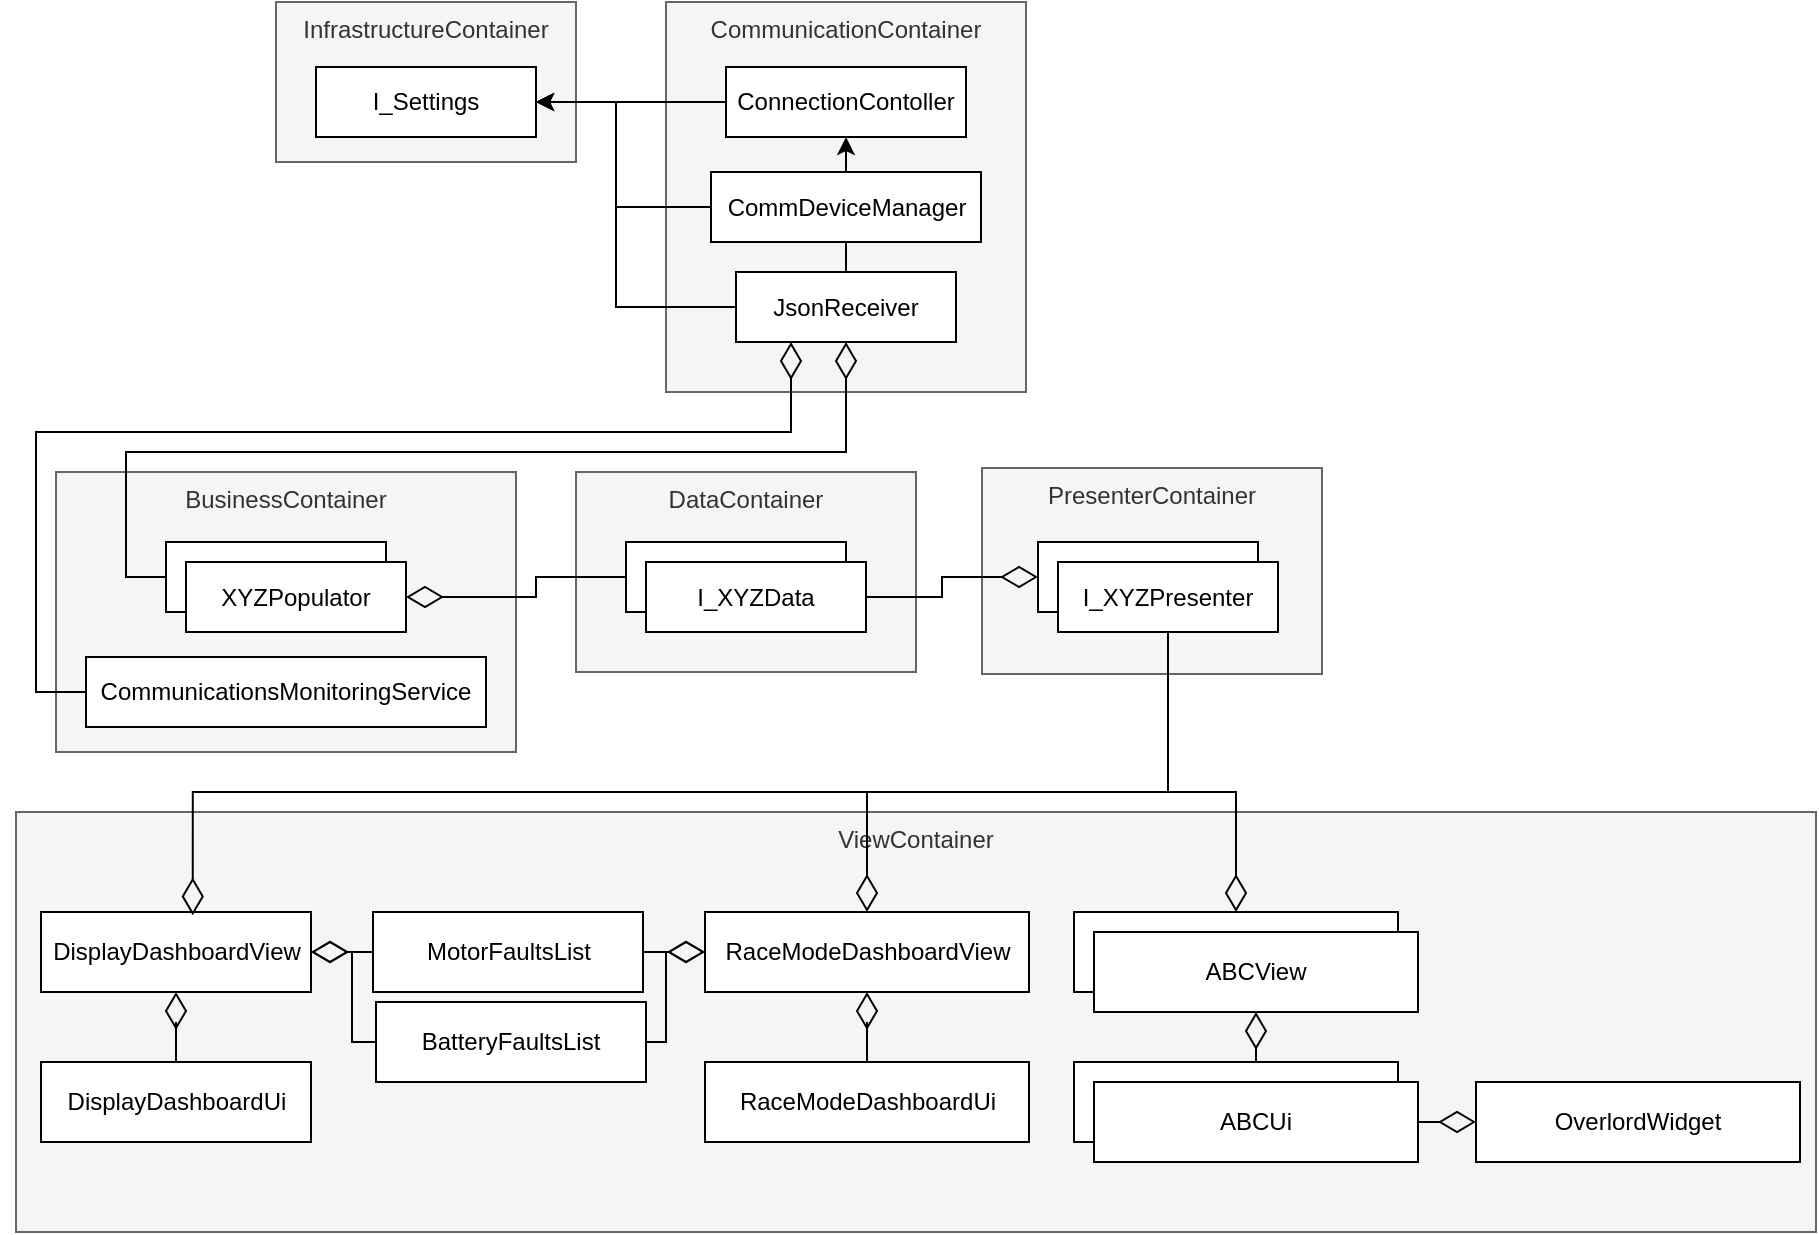 <mxfile version="12.3.2" type="device" pages="1"><diagram id="DML2jZhu7mvry0NGc8mZ" name="Page-1"><mxGraphModel dx="2096" dy="658" grid="1" gridSize="10" guides="1" tooltips="1" connect="1" arrows="1" fold="1" page="1" pageScale="1" pageWidth="827" pageHeight="1169" math="0" shadow="0"><root><mxCell id="0"/><mxCell id="1" parent="0"/><mxCell id="hUSz8SJLqEEkkujAUEay-1" value="InfrastructureContainer" style="rounded=0;whiteSpace=wrap;html=1;fillColor=#f5f5f5;strokeColor=#666666;fontColor=#333333;verticalAlign=top;" parent="1" vertex="1"><mxGeometry x="60" y="95" width="150" height="80" as="geometry"/></mxCell><mxCell id="hUSz8SJLqEEkkujAUEay-2" value="DataContainer" style="rounded=0;whiteSpace=wrap;html=1;fillColor=#f5f5f5;strokeColor=#666666;fontColor=#333333;verticalAlign=top;" parent="1" vertex="1"><mxGeometry x="210" y="330" width="170" height="100" as="geometry"/></mxCell><mxCell id="hUSz8SJLqEEkkujAUEay-3" value="BusinessContainer" style="rounded=0;whiteSpace=wrap;html=1;fillColor=#f5f5f5;strokeColor=#666666;fontColor=#333333;verticalAlign=top;" parent="1" vertex="1"><mxGeometry x="-50" y="330" width="230" height="140" as="geometry"/></mxCell><mxCell id="hUSz8SJLqEEkkujAUEay-4" value="PresenterContainer" style="rounded=0;whiteSpace=wrap;html=1;fillColor=#f5f5f5;strokeColor=#666666;fontColor=#333333;verticalAlign=top;" parent="1" vertex="1"><mxGeometry x="413" y="328" width="170" height="103" as="geometry"/></mxCell><mxCell id="hUSz8SJLqEEkkujAUEay-5" value="ViewContainer" style="rounded=0;whiteSpace=wrap;html=1;fillColor=#f5f5f5;strokeColor=#666666;fontColor=#333333;verticalAlign=top;" parent="1" vertex="1"><mxGeometry x="-70" y="500" width="900" height="210" as="geometry"/></mxCell><mxCell id="hUSz8SJLqEEkkujAUEay-6" value="CommunicationContainer" style="rounded=0;whiteSpace=wrap;html=1;fillColor=#f5f5f5;strokeColor=#666666;fontColor=#333333;verticalAlign=top;" parent="1" vertex="1"><mxGeometry x="255" y="95" width="180" height="195" as="geometry"/></mxCell><mxCell id="hUSz8SJLqEEkkujAUEay-33" style="edgeStyle=orthogonalEdgeStyle;rounded=0;orthogonalLoop=1;jettySize=auto;html=1;exitX=0;exitY=0.5;exitDx=0;exitDy=0;entryX=1;entryY=0.5;entryDx=0;entryDy=0;endArrow=classic;endFill=1;endSize=6;" parent="1" source="hUSz8SJLqEEkkujAUEay-7" target="hUSz8SJLqEEkkujAUEay-8" edge="1"><mxGeometry relative="1" as="geometry"><Array as="points"><mxPoint x="230" y="248"/><mxPoint x="230" y="145"/></Array></mxGeometry></mxCell><mxCell id="hUSz8SJLqEEkkujAUEay-37" style="edgeStyle=orthogonalEdgeStyle;rounded=0;orthogonalLoop=1;jettySize=auto;html=1;exitX=0.5;exitY=0;exitDx=0;exitDy=0;entryX=0.5;entryY=1;entryDx=0;entryDy=0;endArrow=none;endFill=0;endSize=16;" parent="1" source="hUSz8SJLqEEkkujAUEay-7" target="hUSz8SJLqEEkkujAUEay-10" edge="1"><mxGeometry relative="1" as="geometry"/></mxCell><mxCell id="hUSz8SJLqEEkkujAUEay-7" value="JsonReceiver" style="rounded=0;whiteSpace=wrap;html=1;" parent="1" vertex="1"><mxGeometry x="290" y="230" width="110" height="35" as="geometry"/></mxCell><mxCell id="hUSz8SJLqEEkkujAUEay-8" value="I_Settings" style="rounded=0;whiteSpace=wrap;html=1;" parent="1" vertex="1"><mxGeometry x="80" y="127.5" width="110" height="35" as="geometry"/></mxCell><mxCell id="hUSz8SJLqEEkkujAUEay-29" style="edgeStyle=orthogonalEdgeStyle;rounded=0;orthogonalLoop=1;jettySize=auto;html=1;exitX=0;exitY=0.5;exitDx=0;exitDy=0;entryX=1;entryY=0.5;entryDx=0;entryDy=0;endArrow=classic;endFill=1;endSize=6;" parent="1" source="hUSz8SJLqEEkkujAUEay-9" target="hUSz8SJLqEEkkujAUEay-8" edge="1"><mxGeometry relative="1" as="geometry"/></mxCell><mxCell id="hUSz8SJLqEEkkujAUEay-9" value="ConnectionContoller" style="rounded=0;whiteSpace=wrap;html=1;" parent="1" vertex="1"><mxGeometry x="285" y="127.5" width="120" height="35" as="geometry"/></mxCell><mxCell id="hUSz8SJLqEEkkujAUEay-30" style="edgeStyle=orthogonalEdgeStyle;rounded=0;orthogonalLoop=1;jettySize=auto;html=1;exitX=0.5;exitY=0;exitDx=0;exitDy=0;entryX=0.5;entryY=1;entryDx=0;entryDy=0;endArrow=classic;endFill=1;endSize=6;" parent="1" source="hUSz8SJLqEEkkujAUEay-10" target="hUSz8SJLqEEkkujAUEay-9" edge="1"><mxGeometry relative="1" as="geometry"/></mxCell><mxCell id="hUSz8SJLqEEkkujAUEay-31" style="edgeStyle=orthogonalEdgeStyle;rounded=0;orthogonalLoop=1;jettySize=auto;html=1;exitX=0;exitY=0.5;exitDx=0;exitDy=0;entryX=1;entryY=0.5;entryDx=0;entryDy=0;endArrow=classic;endFill=1;endSize=6;" parent="1" source="hUSz8SJLqEEkkujAUEay-10" target="hUSz8SJLqEEkkujAUEay-8" edge="1"><mxGeometry relative="1" as="geometry"><Array as="points"><mxPoint x="230" y="198"/><mxPoint x="230" y="145"/></Array></mxGeometry></mxCell><mxCell id="hUSz8SJLqEEkkujAUEay-10" value="CommDeviceManager" style="rounded=0;whiteSpace=wrap;html=1;" parent="1" vertex="1"><mxGeometry x="277.5" y="180" width="135" height="35" as="geometry"/></mxCell><mxCell id="hUSz8SJLqEEkkujAUEay-47" style="edgeStyle=orthogonalEdgeStyle;rounded=0;orthogonalLoop=1;jettySize=auto;html=1;exitX=0;exitY=0.5;exitDx=0;exitDy=0;endArrow=diamondThin;endFill=0;endSize=16;" parent="1" source="hUSz8SJLqEEkkujAUEay-11" target="hUSz8SJLqEEkkujAUEay-7" edge="1"><mxGeometry relative="1" as="geometry"/></mxCell><mxCell id="hUSz8SJLqEEkkujAUEay-11" value="XYZPopulator" style="rounded=0;whiteSpace=wrap;html=1;" parent="1" vertex="1"><mxGeometry x="5" y="365" width="110" height="35" as="geometry"/></mxCell><mxCell id="hUSz8SJLqEEkkujAUEay-43" style="edgeStyle=orthogonalEdgeStyle;rounded=0;orthogonalLoop=1;jettySize=auto;html=1;exitX=0;exitY=0.5;exitDx=0;exitDy=0;entryX=1;entryY=0.5;entryDx=0;entryDy=0;endArrow=diamondThin;endFill=0;endSize=16;" parent="1" source="hUSz8SJLqEEkkujAUEay-12" target="hUSz8SJLqEEkkujAUEay-16" edge="1"><mxGeometry relative="1" as="geometry"><Array as="points"><mxPoint x="190" y="383"/><mxPoint x="190" y="393"/></Array></mxGeometry></mxCell><mxCell id="hUSz8SJLqEEkkujAUEay-12" value="I_XYZData" style="rounded=0;whiteSpace=wrap;html=1;" parent="1" vertex="1"><mxGeometry x="235" y="365" width="110" height="35" as="geometry"/></mxCell><mxCell id="hUSz8SJLqEEkkujAUEay-13" value="I_XYZPresenter" style="rounded=0;whiteSpace=wrap;html=1;" parent="1" vertex="1"><mxGeometry x="441" y="365" width="110" height="35" as="geometry"/></mxCell><mxCell id="hUSz8SJLqEEkkujAUEay-15" value="DisplayDashboardView" style="rounded=0;whiteSpace=wrap;html=1;" parent="1" vertex="1"><mxGeometry x="-57.5" y="550" width="135" height="40" as="geometry"/></mxCell><mxCell id="hUSz8SJLqEEkkujAUEay-16" value="XYZPopulator" style="rounded=0;whiteSpace=wrap;html=1;" parent="1" vertex="1"><mxGeometry x="15" y="375" width="110" height="35" as="geometry"/></mxCell><mxCell id="hUSz8SJLqEEkkujAUEay-44" style="edgeStyle=orthogonalEdgeStyle;rounded=0;orthogonalLoop=1;jettySize=auto;html=1;exitX=1;exitY=0.5;exitDx=0;exitDy=0;entryX=0;entryY=0.5;entryDx=0;entryDy=0;endArrow=diamondThin;endFill=0;endSize=16;" parent="1" source="hUSz8SJLqEEkkujAUEay-17" target="hUSz8SJLqEEkkujAUEay-13" edge="1"><mxGeometry relative="1" as="geometry"/></mxCell><mxCell id="hUSz8SJLqEEkkujAUEay-17" value="I_XYZData" style="rounded=0;whiteSpace=wrap;html=1;" parent="1" vertex="1"><mxGeometry x="245" y="375" width="110" height="35" as="geometry"/></mxCell><mxCell id="hUSz8SJLqEEkkujAUEay-54" style="edgeStyle=orthogonalEdgeStyle;rounded=0;orthogonalLoop=1;jettySize=auto;html=1;exitX=0.5;exitY=1;exitDx=0;exitDy=0;entryX=0.5;entryY=0;entryDx=0;entryDy=0;endArrow=diamondThin;endFill=0;endSize=16;" parent="1" source="hUSz8SJLqEEkkujAUEay-18" target="hUSz8SJLqEEkkujAUEay-22" edge="1"><mxGeometry relative="1" as="geometry"><Array as="points"><mxPoint x="506" y="490"/><mxPoint x="356" y="490"/></Array></mxGeometry></mxCell><mxCell id="hUSz8SJLqEEkkujAUEay-56" style="edgeStyle=orthogonalEdgeStyle;rounded=0;orthogonalLoop=1;jettySize=auto;html=1;exitX=0.5;exitY=1;exitDx=0;exitDy=0;entryX=0.5;entryY=0;entryDx=0;entryDy=0;endArrow=diamondThin;endFill=0;endSize=16;" parent="1" source="hUSz8SJLqEEkkujAUEay-18" target="hUSz8SJLqEEkkujAUEay-23" edge="1"><mxGeometry relative="1" as="geometry"><Array as="points"><mxPoint x="506" y="490"/><mxPoint x="540" y="490"/></Array></mxGeometry></mxCell><mxCell id="hUSz8SJLqEEkkujAUEay-71" style="edgeStyle=orthogonalEdgeStyle;rounded=0;orthogonalLoop=1;jettySize=auto;html=1;exitX=0.5;exitY=1;exitDx=0;exitDy=0;entryX=0.562;entryY=0.042;entryDx=0;entryDy=0;entryPerimeter=0;endArrow=diamondThin;endFill=0;endSize=16;" parent="1" source="hUSz8SJLqEEkkujAUEay-18" target="hUSz8SJLqEEkkujAUEay-15" edge="1"><mxGeometry relative="1" as="geometry"><Array as="points"><mxPoint x="506" y="490"/><mxPoint x="18" y="490"/></Array></mxGeometry></mxCell><mxCell id="hUSz8SJLqEEkkujAUEay-18" value="I_XYZPresenter" style="rounded=0;whiteSpace=wrap;html=1;" parent="1" vertex="1"><mxGeometry x="451" y="375" width="110" height="35" as="geometry"/></mxCell><mxCell id="K9wCR-ZxICSK--cfTmbq-6" style="edgeStyle=orthogonalEdgeStyle;rounded=0;orthogonalLoop=1;jettySize=auto;html=1;exitX=0.5;exitY=0;exitDx=0;exitDy=0;endArrow=diamondThin;endFill=0;endSize=16;" edge="1" parent="1" source="hUSz8SJLqEEkkujAUEay-19" target="hUSz8SJLqEEkkujAUEay-22"><mxGeometry relative="1" as="geometry"/></mxCell><mxCell id="hUSz8SJLqEEkkujAUEay-19" value="RaceModeDashboardUi" style="rounded=0;whiteSpace=wrap;html=1;" parent="1" vertex="1"><mxGeometry x="274.5" y="625" width="162" height="40" as="geometry"/></mxCell><mxCell id="K9wCR-ZxICSK--cfTmbq-5" style="edgeStyle=orthogonalEdgeStyle;rounded=0;orthogonalLoop=1;jettySize=auto;html=1;exitX=0.5;exitY=0;exitDx=0;exitDy=0;entryX=0.5;entryY=1;entryDx=0;entryDy=0;endArrow=diamondThin;endFill=0;endSize=16;" edge="1" parent="1" source="hUSz8SJLqEEkkujAUEay-20" target="hUSz8SJLqEEkkujAUEay-25"><mxGeometry relative="1" as="geometry"/></mxCell><mxCell id="hUSz8SJLqEEkkujAUEay-20" value="XYZUi" style="rounded=0;whiteSpace=wrap;html=1;" parent="1" vertex="1"><mxGeometry x="459" y="625" width="162" height="40" as="geometry"/></mxCell><mxCell id="K9wCR-ZxICSK--cfTmbq-7" style="edgeStyle=orthogonalEdgeStyle;rounded=0;orthogonalLoop=1;jettySize=auto;html=1;exitX=0.5;exitY=0;exitDx=0;exitDy=0;endArrow=diamondThin;endFill=0;endSize=16;" edge="1" parent="1" source="hUSz8SJLqEEkkujAUEay-21" target="hUSz8SJLqEEkkujAUEay-15"><mxGeometry relative="1" as="geometry"/></mxCell><mxCell id="hUSz8SJLqEEkkujAUEay-21" value="DisplayDashboardUi" style="rounded=0;whiteSpace=wrap;html=1;" parent="1" vertex="1"><mxGeometry x="-57.5" y="625" width="135" height="40" as="geometry"/></mxCell><mxCell id="hUSz8SJLqEEkkujAUEay-22" value="RaceModeDashboardView" style="rounded=0;whiteSpace=wrap;html=1;" parent="1" vertex="1"><mxGeometry x="274.5" y="550" width="162" height="40" as="geometry"/></mxCell><mxCell id="hUSz8SJLqEEkkujAUEay-23" value="XYZView" style="rounded=0;whiteSpace=wrap;html=1;" parent="1" vertex="1"><mxGeometry x="459" y="550" width="162" height="40" as="geometry"/></mxCell><mxCell id="K9wCR-ZxICSK--cfTmbq-4" style="edgeStyle=orthogonalEdgeStyle;rounded=0;orthogonalLoop=1;jettySize=auto;html=1;exitX=1;exitY=0.5;exitDx=0;exitDy=0;entryX=0;entryY=0.5;entryDx=0;entryDy=0;endArrow=diamondThin;endFill=0;endSize=16;" edge="1" parent="1" source="hUSz8SJLqEEkkujAUEay-24" target="K9wCR-ZxICSK--cfTmbq-1"><mxGeometry relative="1" as="geometry"/></mxCell><mxCell id="hUSz8SJLqEEkkujAUEay-24" value="ABCUi" style="rounded=0;whiteSpace=wrap;html=1;" parent="1" vertex="1"><mxGeometry x="469" y="635" width="162" height="40" as="geometry"/></mxCell><mxCell id="hUSz8SJLqEEkkujAUEay-25" value="ABCView" style="rounded=0;whiteSpace=wrap;html=1;" parent="1" vertex="1"><mxGeometry x="469" y="560" width="162" height="40" as="geometry"/></mxCell><mxCell id="hUSz8SJLqEEkkujAUEay-67" style="edgeStyle=orthogonalEdgeStyle;rounded=0;orthogonalLoop=1;jettySize=auto;html=1;exitX=0;exitY=0.5;exitDx=0;exitDy=0;entryX=1;entryY=0.5;entryDx=0;entryDy=0;endArrow=diamondThin;endFill=0;endSize=16;" parent="1" source="hUSz8SJLqEEkkujAUEay-26" target="hUSz8SJLqEEkkujAUEay-15" edge="1"><mxGeometry relative="1" as="geometry"/></mxCell><mxCell id="hUSz8SJLqEEkkujAUEay-68" style="edgeStyle=orthogonalEdgeStyle;rounded=0;orthogonalLoop=1;jettySize=auto;html=1;exitX=1;exitY=0.5;exitDx=0;exitDy=0;entryX=0;entryY=0.5;entryDx=0;entryDy=0;endArrow=diamondThin;endFill=0;endSize=16;" parent="1" source="hUSz8SJLqEEkkujAUEay-26" target="hUSz8SJLqEEkkujAUEay-22" edge="1"><mxGeometry relative="1" as="geometry"/></mxCell><mxCell id="hUSz8SJLqEEkkujAUEay-26" value="MotorFaultsList" style="rounded=0;whiteSpace=wrap;html=1;" parent="1" vertex="1"><mxGeometry x="108.5" y="550" width="135" height="40" as="geometry"/></mxCell><mxCell id="hUSz8SJLqEEkkujAUEay-65" style="edgeStyle=orthogonalEdgeStyle;rounded=0;orthogonalLoop=1;jettySize=auto;html=1;exitX=0;exitY=0.5;exitDx=0;exitDy=0;entryX=1;entryY=0.5;entryDx=0;entryDy=0;endArrow=diamondThin;endFill=0;endSize=16;" parent="1" source="hUSz8SJLqEEkkujAUEay-27" target="hUSz8SJLqEEkkujAUEay-15" edge="1"><mxGeometry relative="1" as="geometry"><Array as="points"><mxPoint x="98" y="615"/><mxPoint x="98" y="570"/></Array></mxGeometry></mxCell><mxCell id="hUSz8SJLqEEkkujAUEay-69" style="edgeStyle=orthogonalEdgeStyle;rounded=0;orthogonalLoop=1;jettySize=auto;html=1;exitX=1;exitY=0.5;exitDx=0;exitDy=0;entryX=0;entryY=0.5;entryDx=0;entryDy=0;endArrow=diamondThin;endFill=0;endSize=16;" parent="1" source="hUSz8SJLqEEkkujAUEay-27" target="hUSz8SJLqEEkkujAUEay-22" edge="1"><mxGeometry relative="1" as="geometry"><Array as="points"><mxPoint x="255" y="615"/><mxPoint x="255" y="570"/></Array></mxGeometry></mxCell><mxCell id="hUSz8SJLqEEkkujAUEay-27" value="BatteryFaultsList" style="rounded=0;whiteSpace=wrap;html=1;" parent="1" vertex="1"><mxGeometry x="110" y="595" width="135" height="40" as="geometry"/></mxCell><mxCell id="hUSz8SJLqEEkkujAUEay-46" style="edgeStyle=orthogonalEdgeStyle;rounded=0;orthogonalLoop=1;jettySize=auto;html=1;exitX=0;exitY=0.5;exitDx=0;exitDy=0;entryX=0.25;entryY=1;entryDx=0;entryDy=0;endArrow=diamondThin;endFill=0;endSize=16;" parent="1" source="hUSz8SJLqEEkkujAUEay-34" target="hUSz8SJLqEEkkujAUEay-7" edge="1"><mxGeometry relative="1" as="geometry"><Array as="points"><mxPoint x="-60" y="440"/><mxPoint x="-60" y="310"/><mxPoint x="318" y="310"/></Array></mxGeometry></mxCell><mxCell id="hUSz8SJLqEEkkujAUEay-34" value="CommunicationsMonitoringService" style="rounded=0;whiteSpace=wrap;html=1;" parent="1" vertex="1"><mxGeometry x="-35" y="422.5" width="200" height="35" as="geometry"/></mxCell><mxCell id="K9wCR-ZxICSK--cfTmbq-1" value="OverlordWidget" style="rounded=0;whiteSpace=wrap;html=1;" vertex="1" parent="1"><mxGeometry x="660" y="635" width="162" height="40" as="geometry"/></mxCell></root></mxGraphModel></diagram></mxfile>